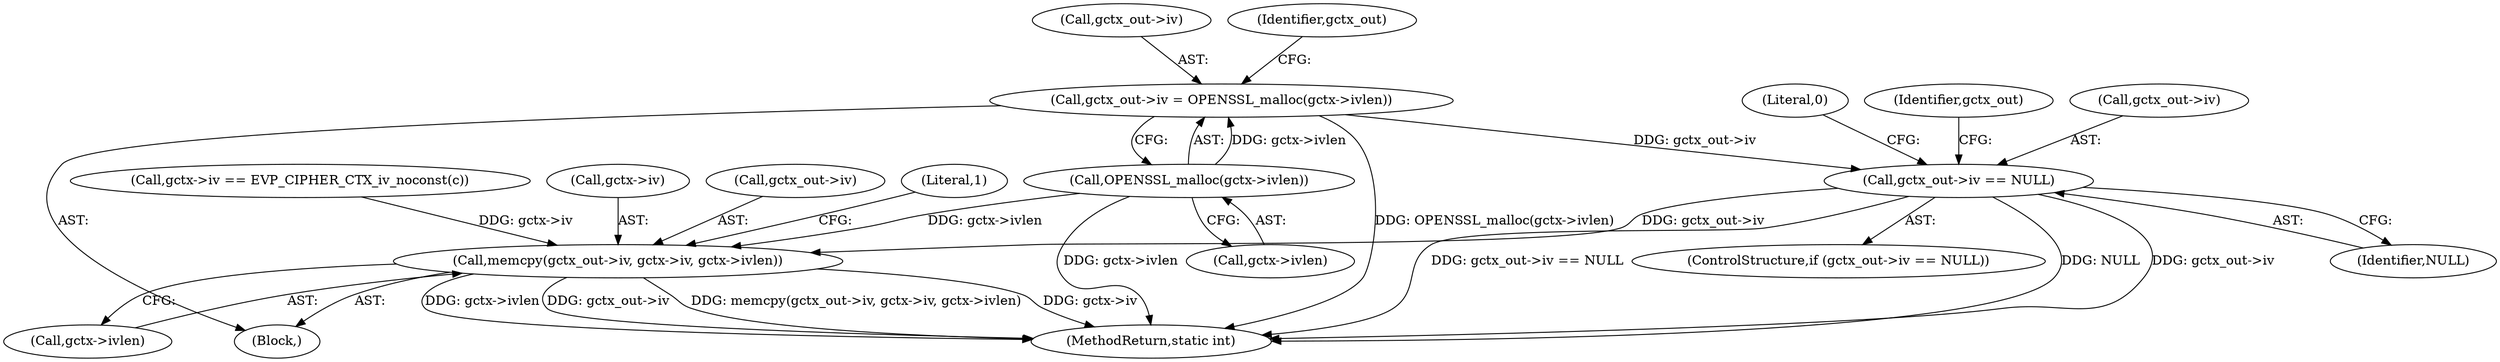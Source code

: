 digraph "0_openssl_00d965474b22b54e4275232bc71ee0c699c5cd21_0@API" {
"1000582" [label="(Call,gctx_out->iv = OPENSSL_malloc(gctx->ivlen))"];
"1000586" [label="(Call,OPENSSL_malloc(gctx->ivlen))"];
"1000591" [label="(Call,gctx_out->iv == NULL)"];
"1000598" [label="(Call,memcpy(gctx_out->iv, gctx->iv, gctx->ivlen))"];
"1000597" [label="(Literal,0)"];
"1000595" [label="(Identifier,NULL)"];
"1000568" [label="(Call,gctx->iv == EVP_CIPHER_CTX_iv_noconst(c))"];
"1000581" [label="(Block,)"];
"1000583" [label="(Call,gctx_out->iv)"];
"1000598" [label="(Call,memcpy(gctx_out->iv, gctx->iv, gctx->ivlen))"];
"1000600" [label="(Identifier,gctx_out)"];
"1000593" [label="(Identifier,gctx_out)"];
"1000605" [label="(Call,gctx->ivlen)"];
"1000586" [label="(Call,OPENSSL_malloc(gctx->ivlen))"];
"1000614" [label="(MethodReturn,static int)"];
"1000591" [label="(Call,gctx_out->iv == NULL)"];
"1000602" [label="(Call,gctx->iv)"];
"1000590" [label="(ControlStructure,if (gctx_out->iv == NULL))"];
"1000582" [label="(Call,gctx_out->iv = OPENSSL_malloc(gctx->ivlen))"];
"1000587" [label="(Call,gctx->ivlen)"];
"1000599" [label="(Call,gctx_out->iv)"];
"1000609" [label="(Literal,1)"];
"1000592" [label="(Call,gctx_out->iv)"];
"1000582" -> "1000581"  [label="AST: "];
"1000582" -> "1000586"  [label="CFG: "];
"1000583" -> "1000582"  [label="AST: "];
"1000586" -> "1000582"  [label="AST: "];
"1000593" -> "1000582"  [label="CFG: "];
"1000582" -> "1000614"  [label="DDG: OPENSSL_malloc(gctx->ivlen)"];
"1000586" -> "1000582"  [label="DDG: gctx->ivlen"];
"1000582" -> "1000591"  [label="DDG: gctx_out->iv"];
"1000586" -> "1000587"  [label="CFG: "];
"1000587" -> "1000586"  [label="AST: "];
"1000586" -> "1000614"  [label="DDG: gctx->ivlen"];
"1000586" -> "1000598"  [label="DDG: gctx->ivlen"];
"1000591" -> "1000590"  [label="AST: "];
"1000591" -> "1000595"  [label="CFG: "];
"1000592" -> "1000591"  [label="AST: "];
"1000595" -> "1000591"  [label="AST: "];
"1000597" -> "1000591"  [label="CFG: "];
"1000600" -> "1000591"  [label="CFG: "];
"1000591" -> "1000614"  [label="DDG: NULL"];
"1000591" -> "1000614"  [label="DDG: gctx_out->iv"];
"1000591" -> "1000614"  [label="DDG: gctx_out->iv == NULL"];
"1000591" -> "1000598"  [label="DDG: gctx_out->iv"];
"1000598" -> "1000581"  [label="AST: "];
"1000598" -> "1000605"  [label="CFG: "];
"1000599" -> "1000598"  [label="AST: "];
"1000602" -> "1000598"  [label="AST: "];
"1000605" -> "1000598"  [label="AST: "];
"1000609" -> "1000598"  [label="CFG: "];
"1000598" -> "1000614"  [label="DDG: gctx_out->iv"];
"1000598" -> "1000614"  [label="DDG: memcpy(gctx_out->iv, gctx->iv, gctx->ivlen)"];
"1000598" -> "1000614"  [label="DDG: gctx->iv"];
"1000598" -> "1000614"  [label="DDG: gctx->ivlen"];
"1000568" -> "1000598"  [label="DDG: gctx->iv"];
}
